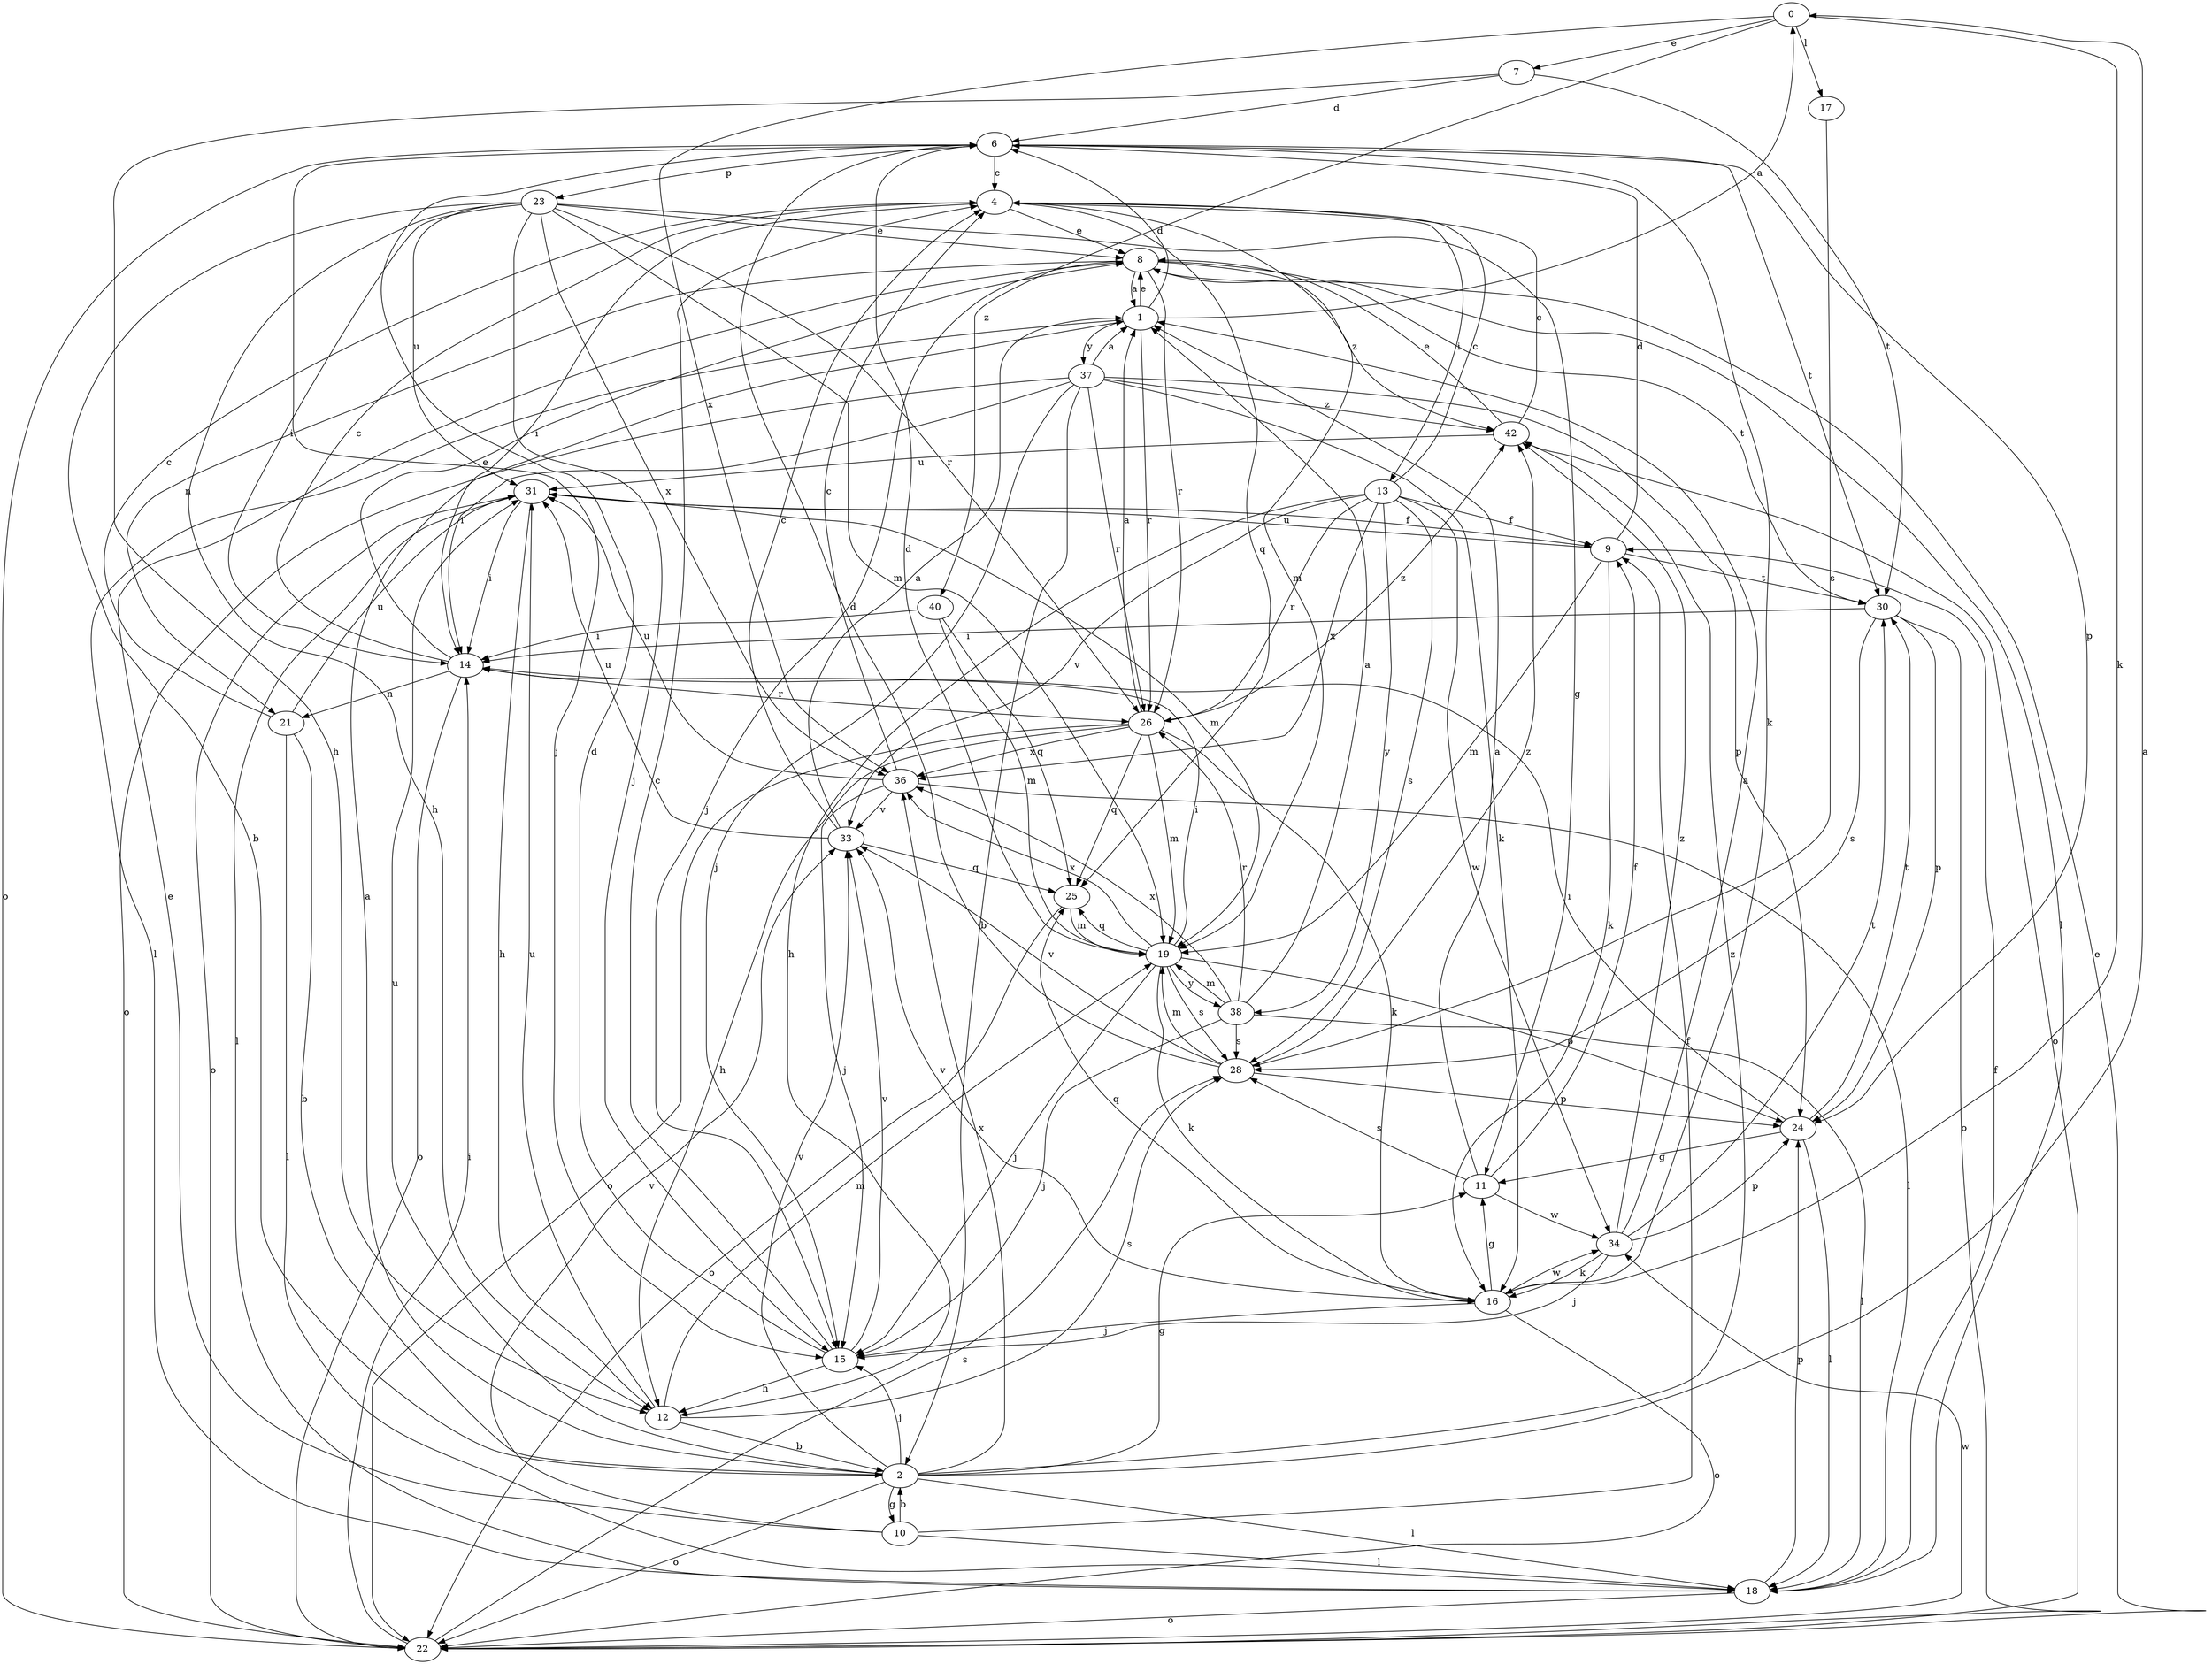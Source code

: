 strict digraph  {
0;
1;
2;
4;
6;
7;
8;
9;
10;
11;
12;
13;
14;
15;
16;
17;
18;
19;
21;
22;
23;
24;
25;
26;
28;
30;
31;
33;
34;
36;
37;
38;
40;
42;
0 -> 7  [label=e];
0 -> 16  [label=k];
0 -> 17  [label=l];
0 -> 36  [label=x];
0 -> 40  [label=z];
1 -> 0  [label=a];
1 -> 6  [label=d];
1 -> 8  [label=e];
1 -> 18  [label=l];
1 -> 26  [label=r];
1 -> 37  [label=y];
2 -> 0  [label=a];
2 -> 1  [label=a];
2 -> 10  [label=g];
2 -> 11  [label=g];
2 -> 15  [label=j];
2 -> 18  [label=l];
2 -> 22  [label=o];
2 -> 31  [label=u];
2 -> 33  [label=v];
2 -> 36  [label=x];
2 -> 42  [label=z];
4 -> 8  [label=e];
4 -> 13  [label=i];
4 -> 14  [label=i];
4 -> 19  [label=m];
4 -> 25  [label=q];
6 -> 4  [label=c];
6 -> 15  [label=j];
6 -> 16  [label=k];
6 -> 22  [label=o];
6 -> 23  [label=p];
6 -> 24  [label=p];
6 -> 30  [label=t];
7 -> 6  [label=d];
7 -> 12  [label=h];
7 -> 30  [label=t];
8 -> 1  [label=a];
8 -> 15  [label=j];
8 -> 18  [label=l];
8 -> 21  [label=n];
8 -> 26  [label=r];
8 -> 30  [label=t];
8 -> 42  [label=z];
9 -> 6  [label=d];
9 -> 16  [label=k];
9 -> 19  [label=m];
9 -> 30  [label=t];
9 -> 31  [label=u];
10 -> 2  [label=b];
10 -> 8  [label=e];
10 -> 9  [label=f];
10 -> 18  [label=l];
10 -> 33  [label=v];
11 -> 1  [label=a];
11 -> 9  [label=f];
11 -> 28  [label=s];
11 -> 34  [label=w];
12 -> 2  [label=b];
12 -> 19  [label=m];
12 -> 28  [label=s];
12 -> 31  [label=u];
13 -> 4  [label=c];
13 -> 9  [label=f];
13 -> 12  [label=h];
13 -> 26  [label=r];
13 -> 28  [label=s];
13 -> 33  [label=v];
13 -> 34  [label=w];
13 -> 36  [label=x];
13 -> 38  [label=y];
14 -> 4  [label=c];
14 -> 8  [label=e];
14 -> 21  [label=n];
14 -> 22  [label=o];
14 -> 26  [label=r];
15 -> 4  [label=c];
15 -> 6  [label=d];
15 -> 12  [label=h];
15 -> 33  [label=v];
16 -> 11  [label=g];
16 -> 15  [label=j];
16 -> 22  [label=o];
16 -> 25  [label=q];
16 -> 33  [label=v];
16 -> 34  [label=w];
17 -> 28  [label=s];
18 -> 9  [label=f];
18 -> 22  [label=o];
18 -> 24  [label=p];
19 -> 6  [label=d];
19 -> 14  [label=i];
19 -> 15  [label=j];
19 -> 16  [label=k];
19 -> 24  [label=p];
19 -> 25  [label=q];
19 -> 28  [label=s];
19 -> 36  [label=x];
19 -> 38  [label=y];
21 -> 2  [label=b];
21 -> 4  [label=c];
21 -> 18  [label=l];
21 -> 31  [label=u];
22 -> 8  [label=e];
22 -> 14  [label=i];
22 -> 28  [label=s];
22 -> 34  [label=w];
23 -> 2  [label=b];
23 -> 8  [label=e];
23 -> 11  [label=g];
23 -> 12  [label=h];
23 -> 14  [label=i];
23 -> 15  [label=j];
23 -> 19  [label=m];
23 -> 26  [label=r];
23 -> 31  [label=u];
23 -> 36  [label=x];
24 -> 11  [label=g];
24 -> 14  [label=i];
24 -> 18  [label=l];
24 -> 30  [label=t];
25 -> 19  [label=m];
25 -> 22  [label=o];
26 -> 1  [label=a];
26 -> 12  [label=h];
26 -> 16  [label=k];
26 -> 19  [label=m];
26 -> 22  [label=o];
26 -> 25  [label=q];
26 -> 36  [label=x];
26 -> 42  [label=z];
28 -> 6  [label=d];
28 -> 19  [label=m];
28 -> 24  [label=p];
28 -> 33  [label=v];
28 -> 42  [label=z];
30 -> 14  [label=i];
30 -> 22  [label=o];
30 -> 24  [label=p];
30 -> 28  [label=s];
31 -> 9  [label=f];
31 -> 12  [label=h];
31 -> 14  [label=i];
31 -> 18  [label=l];
31 -> 19  [label=m];
31 -> 22  [label=o];
33 -> 1  [label=a];
33 -> 4  [label=c];
33 -> 25  [label=q];
33 -> 31  [label=u];
34 -> 1  [label=a];
34 -> 15  [label=j];
34 -> 16  [label=k];
34 -> 24  [label=p];
34 -> 30  [label=t];
34 -> 42  [label=z];
36 -> 4  [label=c];
36 -> 15  [label=j];
36 -> 18  [label=l];
36 -> 31  [label=u];
36 -> 33  [label=v];
37 -> 1  [label=a];
37 -> 2  [label=b];
37 -> 14  [label=i];
37 -> 15  [label=j];
37 -> 16  [label=k];
37 -> 22  [label=o];
37 -> 24  [label=p];
37 -> 26  [label=r];
37 -> 42  [label=z];
38 -> 1  [label=a];
38 -> 15  [label=j];
38 -> 18  [label=l];
38 -> 19  [label=m];
38 -> 26  [label=r];
38 -> 28  [label=s];
38 -> 36  [label=x];
40 -> 14  [label=i];
40 -> 19  [label=m];
40 -> 25  [label=q];
42 -> 4  [label=c];
42 -> 8  [label=e];
42 -> 22  [label=o];
42 -> 31  [label=u];
}
